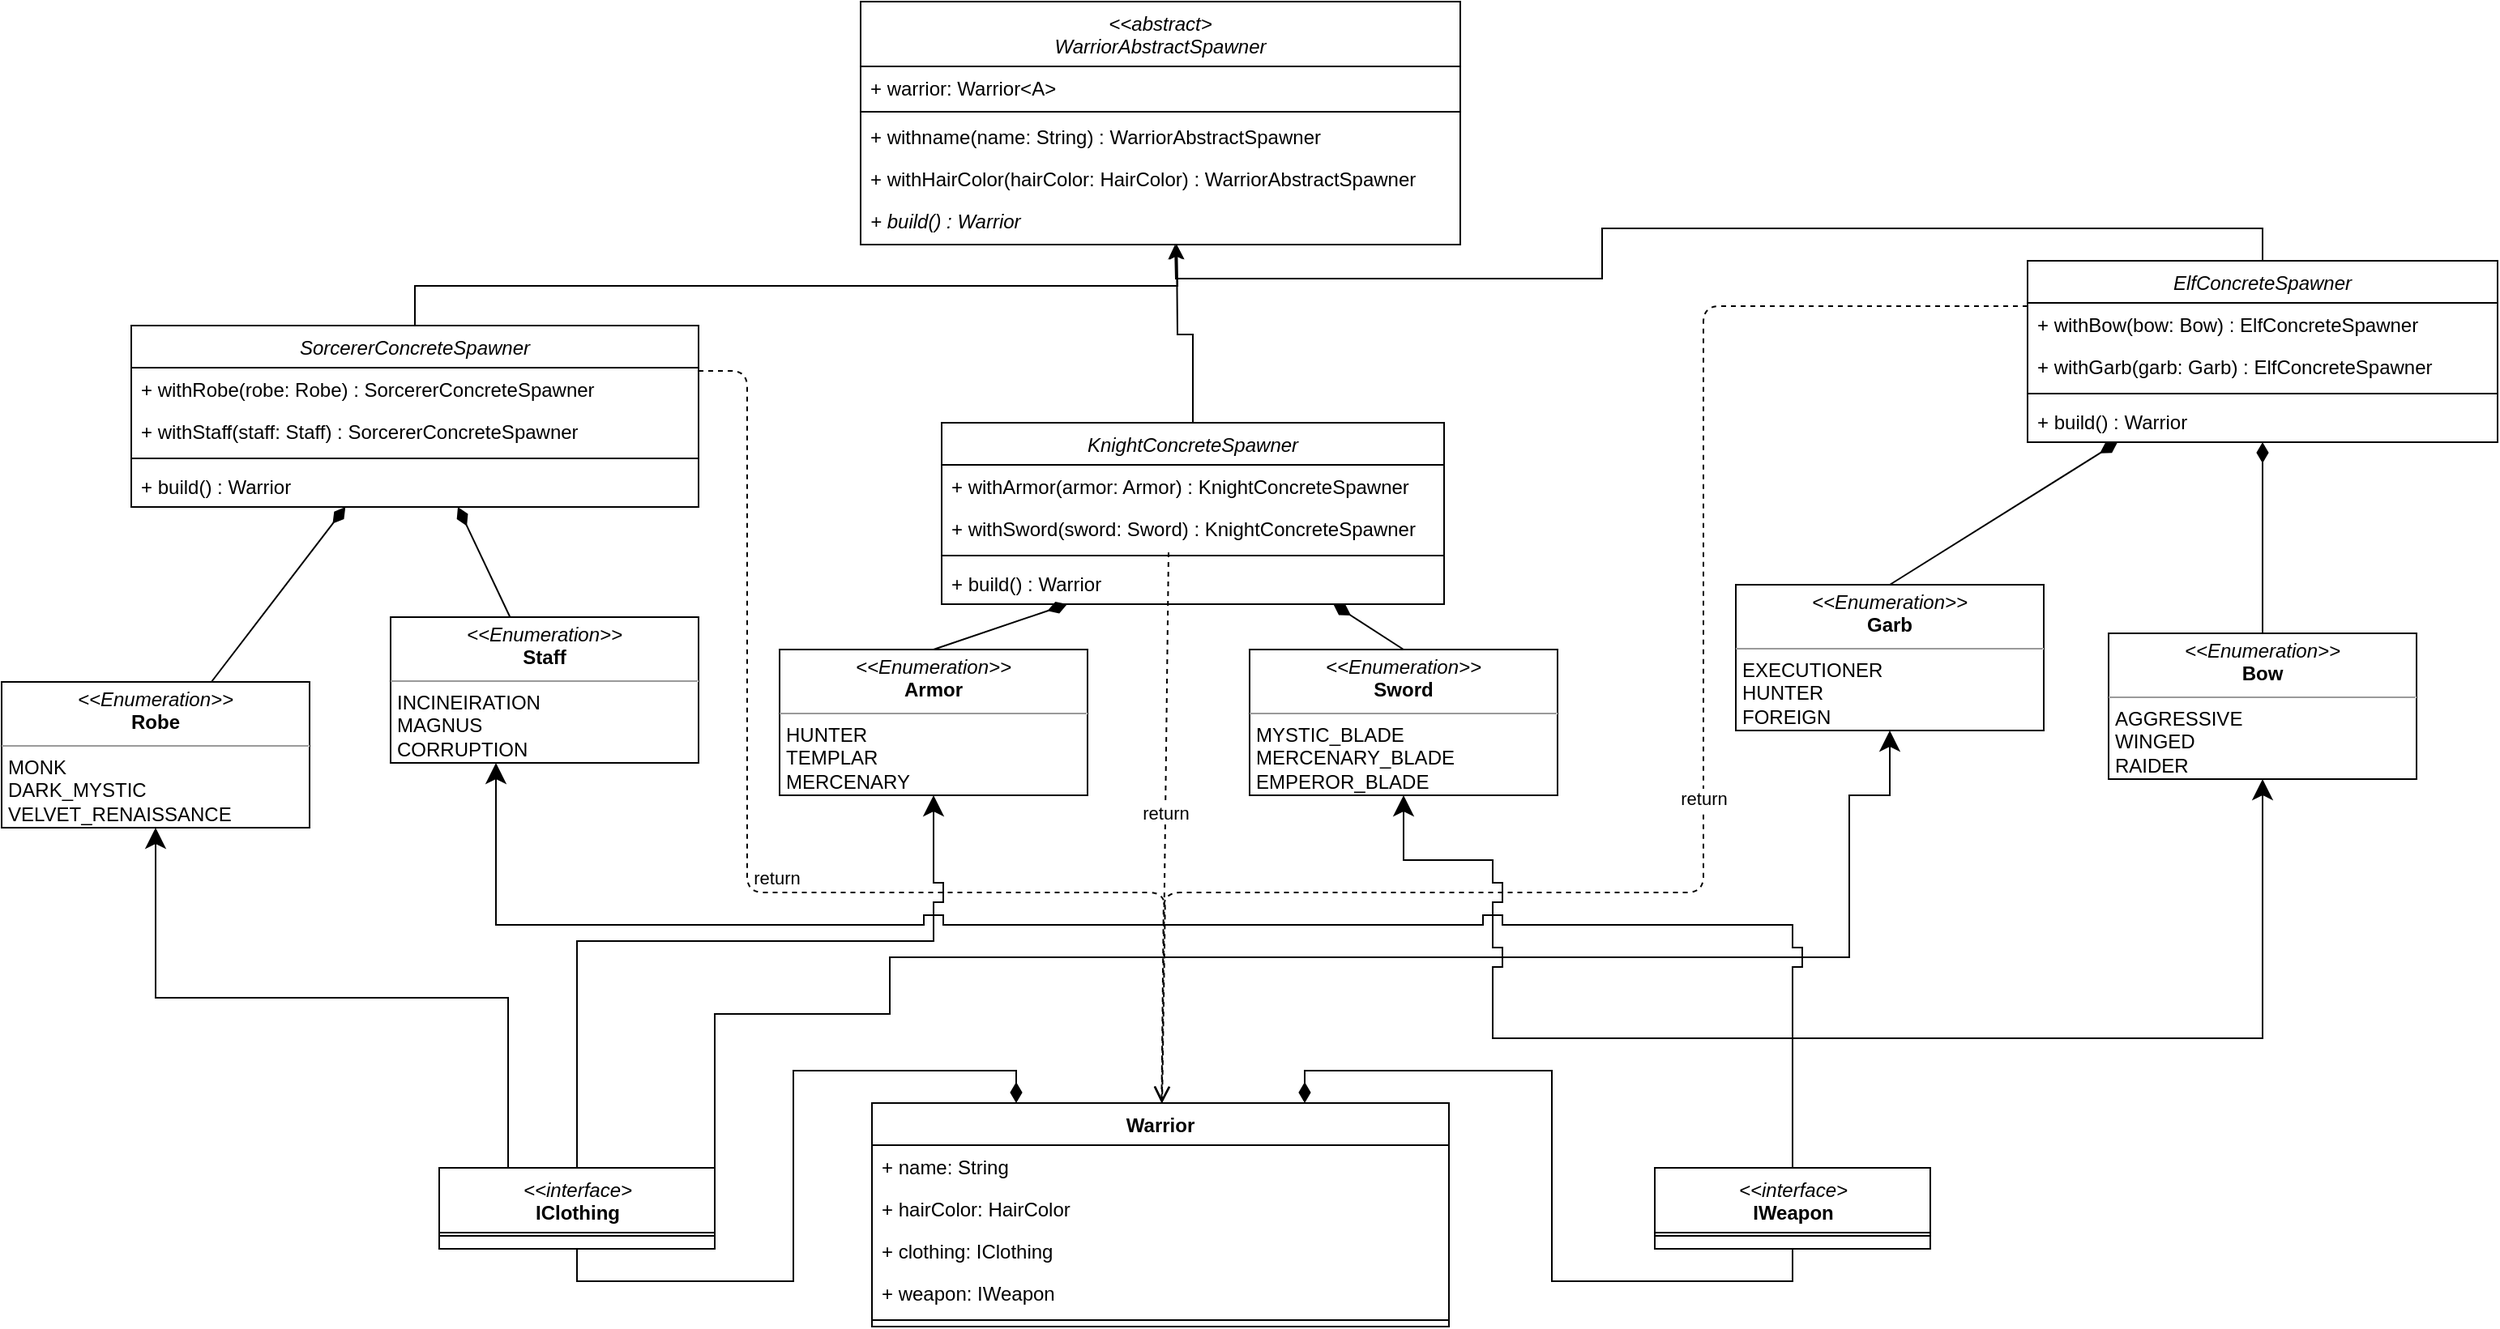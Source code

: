 <mxfile version="20.8.7" type="device"><diagram id="C5RBs43oDa-KdzZeNtuy" name="Page-1"><mxGraphModel dx="2327" dy="773" grid="1" gridSize="10" guides="1" tooltips="1" connect="1" arrows="1" fold="1" page="1" pageScale="1" pageWidth="827" pageHeight="1169" math="0" shadow="0"><root><mxCell id="WIyWlLk6GJQsqaUBKTNV-0"/><mxCell id="WIyWlLk6GJQsqaUBKTNV-1" parent="WIyWlLk6GJQsqaUBKTNV-0"/><mxCell id="s-EzewLasEeNYvOGmGzr-12" style="edgeStyle=orthogonalEdgeStyle;rounded=0;orthogonalLoop=1;jettySize=auto;html=1;exitX=0.5;exitY=0;exitDx=0;exitDy=0;endArrow=classic;endFill=1;endSize=10;entryX=0.5;entryY=1;entryDx=0;entryDy=0;" parent="WIyWlLk6GJQsqaUBKTNV-1" source="s-EzewLasEeNYvOGmGzr-3" target="VfX6Guu9pPReF8fiZ7QI-45" edge="1"><mxGeometry relative="1" as="geometry"><Array as="points"><mxPoint x="715" y="770"/><mxPoint x="1005" y="770"/></Array></mxGeometry></mxCell><mxCell id="VfX6Guu9pPReF8fiZ7QI-0" value="&lt;&lt;abstract&gt;&#10;WarriorAbstractSpawner" style="swimlane;fontStyle=2;align=center;verticalAlign=top;childLayout=stackLayout;horizontal=1;startSize=40;horizontalStack=0;resizeParent=1;resizeLast=0;collapsible=1;marginBottom=0;rounded=0;shadow=0;strokeWidth=1;" parent="WIyWlLk6GJQsqaUBKTNV-1" vertex="1"><mxGeometry x="140" y="130" width="370" height="150" as="geometry"><mxRectangle x="230" y="140" width="160" height="26" as="alternateBounds"/></mxGeometry></mxCell><mxCell id="VfX6Guu9pPReF8fiZ7QI-67" value="+ warrior: Warrior&lt;A&gt;" style="text;align=left;verticalAlign=top;spacingLeft=4;spacingRight=4;overflow=hidden;rotatable=0;points=[[0,0.5],[1,0.5]];portConstraint=eastwest;" parent="VfX6Guu9pPReF8fiZ7QI-0" vertex="1"><mxGeometry y="40" width="370" height="26" as="geometry"/></mxCell><mxCell id="VfX6Guu9pPReF8fiZ7QI-1" value="" style="line;html=1;strokeWidth=1;align=left;verticalAlign=middle;spacingTop=-1;spacingLeft=3;spacingRight=3;rotatable=0;labelPosition=right;points=[];portConstraint=eastwest;" parent="VfX6Guu9pPReF8fiZ7QI-0" vertex="1"><mxGeometry y="66" width="370" height="4" as="geometry"/></mxCell><mxCell id="VfX6Guu9pPReF8fiZ7QI-30" value="+ withname(name: String) : WarriorAbstractSpawner" style="text;align=left;verticalAlign=top;spacingLeft=4;spacingRight=4;overflow=hidden;rotatable=0;points=[[0,0.5],[1,0.5]];portConstraint=eastwest;" parent="VfX6Guu9pPReF8fiZ7QI-0" vertex="1"><mxGeometry y="70" width="370" height="26" as="geometry"/></mxCell><mxCell id="VfX6Guu9pPReF8fiZ7QI-2" value="+ withHairColor(hairColor: HairColor) : WarriorAbstractSpawner" style="text;align=left;verticalAlign=top;spacingLeft=4;spacingRight=4;overflow=hidden;rotatable=0;points=[[0,0.5],[1,0.5]];portConstraint=eastwest;" parent="VfX6Guu9pPReF8fiZ7QI-0" vertex="1"><mxGeometry y="96" width="370" height="26" as="geometry"/></mxCell><mxCell id="VfX6Guu9pPReF8fiZ7QI-66" value="+ build() : Warrior" style="text;align=left;verticalAlign=top;spacingLeft=4;spacingRight=4;overflow=hidden;rotatable=0;points=[[0,0.5],[1,0.5]];portConstraint=eastwest;fontStyle=2" parent="VfX6Guu9pPReF8fiZ7QI-0" vertex="1"><mxGeometry y="122" width="370" height="26" as="geometry"/></mxCell><mxCell id="VfX6Guu9pPReF8fiZ7QI-3" value="SorcererConcreteSpawner" style="swimlane;fontStyle=2;align=center;verticalAlign=top;childLayout=stackLayout;horizontal=1;startSize=26;horizontalStack=0;resizeParent=1;resizeLast=0;collapsible=1;marginBottom=0;rounded=0;shadow=0;strokeWidth=1;" parent="WIyWlLk6GJQsqaUBKTNV-1" vertex="1"><mxGeometry x="-310" y="330" width="350" height="112" as="geometry"><mxRectangle x="230" y="140" width="160" height="26" as="alternateBounds"/></mxGeometry></mxCell><mxCell id="VfX6Guu9pPReF8fiZ7QI-5" value="+ withRobe(robe: Robe) : SorcererConcreteSpawner" style="text;align=left;verticalAlign=top;spacingLeft=4;spacingRight=4;overflow=hidden;rotatable=0;points=[[0,0.5],[1,0.5]];portConstraint=eastwest;" parent="VfX6Guu9pPReF8fiZ7QI-3" vertex="1"><mxGeometry y="26" width="350" height="26" as="geometry"/></mxCell><mxCell id="VfX6Guu9pPReF8fiZ7QI-16" value="+ withStaff(staff: Staff) : SorcererConcreteSpawner" style="text;align=left;verticalAlign=top;spacingLeft=4;spacingRight=4;overflow=hidden;rotatable=0;points=[[0,0.5],[1,0.5]];portConstraint=eastwest;" parent="VfX6Guu9pPReF8fiZ7QI-3" vertex="1"><mxGeometry y="52" width="350" height="26" as="geometry"/></mxCell><mxCell id="VfX6Guu9pPReF8fiZ7QI-4" value="" style="line;html=1;strokeWidth=1;align=left;verticalAlign=middle;spacingTop=-1;spacingLeft=3;spacingRight=3;rotatable=0;labelPosition=right;points=[];portConstraint=eastwest;" parent="VfX6Guu9pPReF8fiZ7QI-3" vertex="1"><mxGeometry y="78" width="350" height="8" as="geometry"/></mxCell><mxCell id="Ug5r7afnLHkJACtkuGJq-2" value="+ build() : Warrior" style="text;align=left;verticalAlign=top;spacingLeft=4;spacingRight=4;overflow=hidden;rotatable=0;points=[[0,0.5],[1,0.5]];portConstraint=eastwest;" parent="VfX6Guu9pPReF8fiZ7QI-3" vertex="1"><mxGeometry y="86" width="350" height="26" as="geometry"/></mxCell><mxCell id="VfX6Guu9pPReF8fiZ7QI-49" style="edgeStyle=orthogonalEdgeStyle;rounded=0;orthogonalLoop=1;jettySize=auto;html=1;exitX=0.5;exitY=0;exitDx=0;exitDy=0;" parent="WIyWlLk6GJQsqaUBKTNV-1" source="VfX6Guu9pPReF8fiZ7QI-6" edge="1"><mxGeometry relative="1" as="geometry"><mxPoint x="335" y="280" as="targetPoint"/></mxGeometry></mxCell><mxCell id="VfX6Guu9pPReF8fiZ7QI-6" value="KnightConcreteSpawner" style="swimlane;fontStyle=2;align=center;verticalAlign=top;childLayout=stackLayout;horizontal=1;startSize=26;horizontalStack=0;resizeParent=1;resizeLast=0;collapsible=1;marginBottom=0;rounded=0;shadow=0;strokeWidth=1;" parent="WIyWlLk6GJQsqaUBKTNV-1" vertex="1"><mxGeometry x="190" y="390" width="310" height="112" as="geometry"><mxRectangle x="230" y="140" width="160" height="26" as="alternateBounds"/></mxGeometry></mxCell><mxCell id="VfX6Guu9pPReF8fiZ7QI-17" value="+ withArmor(armor: Armor) : KnightConcreteSpawner" style="text;align=left;verticalAlign=top;spacingLeft=4;spacingRight=4;overflow=hidden;rotatable=0;points=[[0,0.5],[1,0.5]];portConstraint=eastwest;" parent="VfX6Guu9pPReF8fiZ7QI-6" vertex="1"><mxGeometry y="26" width="310" height="26" as="geometry"/></mxCell><mxCell id="VfX6Guu9pPReF8fiZ7QI-18" value="+ withSword(sword: Sword) : KnightConcreteSpawner" style="text;align=left;verticalAlign=top;spacingLeft=4;spacingRight=4;overflow=hidden;rotatable=0;points=[[0,0.5],[1,0.5]];portConstraint=eastwest;" parent="VfX6Guu9pPReF8fiZ7QI-6" vertex="1"><mxGeometry y="52" width="310" height="26" as="geometry"/></mxCell><mxCell id="VfX6Guu9pPReF8fiZ7QI-7" value="" style="line;html=1;strokeWidth=1;align=left;verticalAlign=middle;spacingTop=-1;spacingLeft=3;spacingRight=3;rotatable=0;labelPosition=right;points=[];portConstraint=eastwest;" parent="VfX6Guu9pPReF8fiZ7QI-6" vertex="1"><mxGeometry y="78" width="310" height="8" as="geometry"/></mxCell><mxCell id="Ug5r7afnLHkJACtkuGJq-3" value="+ build() : Warrior" style="text;align=left;verticalAlign=top;spacingLeft=4;spacingRight=4;overflow=hidden;rotatable=0;points=[[0,0.5],[1,0.5]];portConstraint=eastwest;" parent="VfX6Guu9pPReF8fiZ7QI-6" vertex="1"><mxGeometry y="86" width="310" height="26" as="geometry"/></mxCell><mxCell id="VfX6Guu9pPReF8fiZ7QI-9" value="ElfConcreteSpawner" style="swimlane;fontStyle=2;align=center;verticalAlign=top;childLayout=stackLayout;horizontal=1;startSize=26;horizontalStack=0;resizeParent=1;resizeLast=0;collapsible=1;marginBottom=0;rounded=0;shadow=0;strokeWidth=1;" parent="WIyWlLk6GJQsqaUBKTNV-1" vertex="1"><mxGeometry x="860" y="290" width="290" height="112" as="geometry"><mxRectangle x="230" y="140" width="160" height="26" as="alternateBounds"/></mxGeometry></mxCell><mxCell id="VfX6Guu9pPReF8fiZ7QI-21" value="+ withBow(bow: Bow) : ElfConcreteSpawner" style="text;align=left;verticalAlign=top;spacingLeft=4;spacingRight=4;overflow=hidden;rotatable=0;points=[[0,0.5],[1,0.5]];portConstraint=eastwest;" parent="VfX6Guu9pPReF8fiZ7QI-9" vertex="1"><mxGeometry y="26" width="290" height="26" as="geometry"/></mxCell><mxCell id="VfX6Guu9pPReF8fiZ7QI-20" value="+ withGarb(garb: Garb) : ElfConcreteSpawner" style="text;align=left;verticalAlign=top;spacingLeft=4;spacingRight=4;overflow=hidden;rotatable=0;points=[[0,0.5],[1,0.5]];portConstraint=eastwest;" parent="VfX6Guu9pPReF8fiZ7QI-9" vertex="1"><mxGeometry y="52" width="290" height="26" as="geometry"/></mxCell><mxCell id="VfX6Guu9pPReF8fiZ7QI-10" value="" style="line;html=1;strokeWidth=1;align=left;verticalAlign=middle;spacingTop=-1;spacingLeft=3;spacingRight=3;rotatable=0;labelPosition=right;points=[];portConstraint=eastwest;" parent="VfX6Guu9pPReF8fiZ7QI-9" vertex="1"><mxGeometry y="78" width="290" height="8" as="geometry"/></mxCell><mxCell id="Ug5r7afnLHkJACtkuGJq-4" value="+ build() : Warrior" style="text;align=left;verticalAlign=top;spacingLeft=4;spacingRight=4;overflow=hidden;rotatable=0;points=[[0,0.5],[1,0.5]];portConstraint=eastwest;" parent="VfX6Guu9pPReF8fiZ7QI-9" vertex="1"><mxGeometry y="86" width="290" height="26" as="geometry"/></mxCell><mxCell id="VfX6Guu9pPReF8fiZ7QI-23" value="Warrior" style="swimlane;fontStyle=1;align=center;verticalAlign=top;childLayout=stackLayout;horizontal=1;startSize=26;horizontalStack=0;resizeParent=1;resizeParentMax=0;resizeLast=0;collapsible=1;marginBottom=0;" parent="WIyWlLk6GJQsqaUBKTNV-1" vertex="1"><mxGeometry x="147" y="810" width="356" height="138" as="geometry"/></mxCell><mxCell id="VfX6Guu9pPReF8fiZ7QI-27" value="+ name: String" style="text;strokeColor=none;fillColor=none;align=left;verticalAlign=top;spacingLeft=4;spacingRight=4;overflow=hidden;rotatable=0;points=[[0,0.5],[1,0.5]];portConstraint=eastwest;" parent="VfX6Guu9pPReF8fiZ7QI-23" vertex="1"><mxGeometry y="26" width="356" height="26" as="geometry"/></mxCell><mxCell id="VfX6Guu9pPReF8fiZ7QI-24" value="+ hairColor: HairColor" style="text;strokeColor=none;fillColor=none;align=left;verticalAlign=top;spacingLeft=4;spacingRight=4;overflow=hidden;rotatable=0;points=[[0,0.5],[1,0.5]];portConstraint=eastwest;" parent="VfX6Guu9pPReF8fiZ7QI-23" vertex="1"><mxGeometry y="52" width="356" height="26" as="geometry"/></mxCell><mxCell id="VfX6Guu9pPReF8fiZ7QI-29" value="+ clothing: IClothing" style="text;strokeColor=none;fillColor=none;align=left;verticalAlign=top;spacingLeft=4;spacingRight=4;overflow=hidden;rotatable=0;points=[[0,0.5],[1,0.5]];portConstraint=eastwest;" parent="VfX6Guu9pPReF8fiZ7QI-23" vertex="1"><mxGeometry y="78" width="356" height="26" as="geometry"/></mxCell><mxCell id="VfX6Guu9pPReF8fiZ7QI-28" value="+ weapon: IWeapon" style="text;strokeColor=none;fillColor=none;align=left;verticalAlign=top;spacingLeft=4;spacingRight=4;overflow=hidden;rotatable=0;points=[[0,0.5],[1,0.5]];portConstraint=eastwest;" parent="VfX6Guu9pPReF8fiZ7QI-23" vertex="1"><mxGeometry y="104" width="356" height="26" as="geometry"/></mxCell><mxCell id="VfX6Guu9pPReF8fiZ7QI-25" value="" style="line;strokeWidth=1;fillColor=none;align=left;verticalAlign=middle;spacingTop=-1;spacingLeft=3;spacingRight=3;rotatable=0;labelPosition=right;points=[];portConstraint=eastwest;" parent="VfX6Guu9pPReF8fiZ7QI-23" vertex="1"><mxGeometry y="130" width="356" height="8" as="geometry"/></mxCell><mxCell id="VfX6Guu9pPReF8fiZ7QI-40" value="&lt;p style=&quot;margin: 0px ; margin-top: 4px ; text-align: center&quot;&gt;&lt;i&gt;&amp;lt;&amp;lt;Enumeration&amp;gt;&amp;gt;&lt;/i&gt;&lt;br&gt;&lt;b&gt;Robe&lt;/b&gt;&lt;/p&gt;&lt;hr size=&quot;1&quot;&gt;&lt;p style=&quot;margin: 0px ; margin-left: 4px&quot;&gt;MONK&lt;br&gt;DARK_MYSTIC&lt;/p&gt;&lt;p style=&quot;margin: 0px ; margin-left: 4px&quot;&gt;VELVET_RENAISSANCE&lt;br&gt;&lt;br&gt;&lt;/p&gt;&lt;p style=&quot;margin: 0px ; margin-left: 4px&quot;&gt;&lt;br&gt;&lt;/p&gt;" style="verticalAlign=top;align=left;overflow=fill;fontSize=12;fontFamily=Helvetica;html=1;" parent="WIyWlLk6GJQsqaUBKTNV-1" vertex="1"><mxGeometry x="-390" y="550" width="190" height="90" as="geometry"/></mxCell><mxCell id="VfX6Guu9pPReF8fiZ7QI-41" value="&lt;p style=&quot;margin: 0px ; margin-top: 4px ; text-align: center&quot;&gt;&lt;i&gt;&amp;lt;&amp;lt;Enumeration&amp;gt;&amp;gt;&lt;/i&gt;&lt;br&gt;&lt;b&gt;Staff&lt;/b&gt;&lt;/p&gt;&lt;hr size=&quot;1&quot;&gt;&lt;p style=&quot;margin: 0px ; margin-left: 4px&quot;&gt;INCINEIRATION&lt;br&gt;MAGNUS&lt;/p&gt;&lt;p style=&quot;margin: 0px ; margin-left: 4px&quot;&gt;CORRUPTION&lt;br&gt;&lt;br&gt;&lt;/p&gt;&lt;p style=&quot;margin: 0px ; margin-left: 4px&quot;&gt;&lt;br&gt;&lt;/p&gt;" style="verticalAlign=top;align=left;overflow=fill;fontSize=12;fontFamily=Helvetica;html=1;" parent="WIyWlLk6GJQsqaUBKTNV-1" vertex="1"><mxGeometry x="-150" y="510" width="190" height="90" as="geometry"/></mxCell><mxCell id="VfX6Guu9pPReF8fiZ7QI-42" value="&lt;p style=&quot;margin: 0px ; margin-top: 4px ; text-align: center&quot;&gt;&lt;i&gt;&amp;lt;&amp;lt;Enumeration&amp;gt;&amp;gt;&lt;/i&gt;&lt;br&gt;&lt;b&gt;Armor&lt;/b&gt;&lt;/p&gt;&lt;hr size=&quot;1&quot;&gt;&lt;p style=&quot;margin: 0px ; margin-left: 4px&quot;&gt;HUNTER&lt;br&gt;TEMPLAR&lt;/p&gt;&lt;p style=&quot;margin: 0px ; margin-left: 4px&quot;&gt;MERCENARY&lt;br&gt;&lt;br&gt;&lt;/p&gt;&lt;p style=&quot;margin: 0px ; margin-left: 4px&quot;&gt;&lt;br&gt;&lt;/p&gt;" style="verticalAlign=top;align=left;overflow=fill;fontSize=12;fontFamily=Helvetica;html=1;" parent="WIyWlLk6GJQsqaUBKTNV-1" vertex="1"><mxGeometry x="90" y="530" width="190" height="90" as="geometry"/></mxCell><mxCell id="VfX6Guu9pPReF8fiZ7QI-43" value="&lt;p style=&quot;margin: 0px ; margin-top: 4px ; text-align: center&quot;&gt;&lt;i&gt;&amp;lt;&amp;lt;Enumeration&amp;gt;&amp;gt;&lt;/i&gt;&lt;br&gt;&lt;b&gt;Sword&lt;/b&gt;&lt;/p&gt;&lt;hr size=&quot;1&quot;&gt;&lt;p style=&quot;margin: 0px ; margin-left: 4px&quot;&gt;MYSTIC_BLADE&lt;br&gt;MERCENARY_BLADE&lt;/p&gt;&lt;p style=&quot;margin: 0px ; margin-left: 4px&quot;&gt;EMPEROR_BLADE&lt;br&gt;&lt;br&gt;&lt;/p&gt;&lt;p style=&quot;margin: 0px ; margin-left: 4px&quot;&gt;&lt;br&gt;&lt;/p&gt;" style="verticalAlign=top;align=left;overflow=fill;fontSize=12;fontFamily=Helvetica;html=1;" parent="WIyWlLk6GJQsqaUBKTNV-1" vertex="1"><mxGeometry x="380" y="530" width="190" height="90" as="geometry"/></mxCell><mxCell id="VfX6Guu9pPReF8fiZ7QI-44" value="&lt;p style=&quot;margin: 0px ; margin-top: 4px ; text-align: center&quot;&gt;&lt;i&gt;&amp;lt;&amp;lt;Enumeration&amp;gt;&amp;gt;&lt;/i&gt;&lt;br&gt;&lt;b&gt;Garb&lt;/b&gt;&lt;/p&gt;&lt;hr size=&quot;1&quot;&gt;&lt;p style=&quot;margin: 0px ; margin-left: 4px&quot;&gt;EXECUTIONER&lt;br&gt;HUNTER&lt;/p&gt;&lt;p style=&quot;margin: 0px ; margin-left: 4px&quot;&gt;FOREIGN&lt;br&gt;&lt;br&gt;&lt;/p&gt;&lt;p style=&quot;margin: 0px ; margin-left: 4px&quot;&gt;&lt;br&gt;&lt;/p&gt;" style="verticalAlign=top;align=left;overflow=fill;fontSize=12;fontFamily=Helvetica;html=1;" parent="WIyWlLk6GJQsqaUBKTNV-1" vertex="1"><mxGeometry x="680" y="490" width="190" height="90" as="geometry"/></mxCell><mxCell id="VfX6Guu9pPReF8fiZ7QI-45" value="&lt;p style=&quot;margin: 0px ; margin-top: 4px ; text-align: center&quot;&gt;&lt;i&gt;&amp;lt;&amp;lt;Enumeration&amp;gt;&amp;gt;&lt;/i&gt;&lt;br&gt;&lt;b&gt;Bow&lt;/b&gt;&lt;/p&gt;&lt;hr size=&quot;1&quot;&gt;&lt;p style=&quot;margin: 0px ; margin-left: 4px&quot;&gt;AGGRESSIVE&lt;br&gt;WINGED&lt;/p&gt;&lt;p style=&quot;margin: 0px ; margin-left: 4px&quot;&gt;RAIDER&lt;br&gt;&lt;br&gt;&lt;/p&gt;&lt;p style=&quot;margin: 0px ; margin-left: 4px&quot;&gt;&lt;br&gt;&lt;/p&gt;" style="verticalAlign=top;align=left;overflow=fill;fontSize=12;fontFamily=Helvetica;html=1;" parent="WIyWlLk6GJQsqaUBKTNV-1" vertex="1"><mxGeometry x="910" y="520" width="190" height="90" as="geometry"/></mxCell><mxCell id="VfX6Guu9pPReF8fiZ7QI-54" style="edgeStyle=orthogonalEdgeStyle;rounded=0;orthogonalLoop=1;jettySize=auto;html=1;exitX=0.5;exitY=0;exitDx=0;exitDy=0;" parent="WIyWlLk6GJQsqaUBKTNV-1" source="VfX6Guu9pPReF8fiZ7QI-3" edge="1"><mxGeometry relative="1" as="geometry"><mxPoint x="335" y="280" as="targetPoint"/><mxPoint y="310" as="sourcePoint"/></mxGeometry></mxCell><mxCell id="VfX6Guu9pPReF8fiZ7QI-55" style="edgeStyle=orthogonalEdgeStyle;rounded=0;orthogonalLoop=1;jettySize=auto;html=1;exitX=0.5;exitY=0;exitDx=0;exitDy=0;" parent="WIyWlLk6GJQsqaUBKTNV-1" source="VfX6Guu9pPReF8fiZ7QI-9" edge="1"><mxGeometry relative="1" as="geometry"><mxPoint x="334" y="280" as="targetPoint"/><mxPoint x="-25" y="400" as="sourcePoint"/></mxGeometry></mxCell><mxCell id="VfX6Guu9pPReF8fiZ7QI-56" value="" style="endArrow=diamondThin;endFill=1;endSize=10;html=1;exitX=0.5;exitY=0;exitDx=0;exitDy=0;entryX=0.25;entryY=1;entryDx=0;entryDy=0;" parent="WIyWlLk6GJQsqaUBKTNV-1" source="VfX6Guu9pPReF8fiZ7QI-42" target="VfX6Guu9pPReF8fiZ7QI-6" edge="1"><mxGeometry width="160" relative="1" as="geometry"><mxPoint x="170" y="550" as="sourcePoint"/><mxPoint x="240" y="500" as="targetPoint"/></mxGeometry></mxCell><mxCell id="VfX6Guu9pPReF8fiZ7QI-57" value="" style="endArrow=diamondThin;endFill=1;endSize=10;html=1;exitX=0.5;exitY=0;exitDx=0;exitDy=0;" parent="WIyWlLk6GJQsqaUBKTNV-1" source="VfX6Guu9pPReF8fiZ7QI-43" target="VfX6Guu9pPReF8fiZ7QI-6" edge="1"><mxGeometry width="160" relative="1" as="geometry"><mxPoint x="155" y="550" as="sourcePoint"/><mxPoint x="268.44" y="488.34" as="targetPoint"/><Array as="points"/></mxGeometry></mxCell><mxCell id="VfX6Guu9pPReF8fiZ7QI-58" value="" style="endArrow=diamondThin;endFill=1;endSize=10;html=1;" parent="WIyWlLk6GJQsqaUBKTNV-1" source="VfX6Guu9pPReF8fiZ7QI-41" target="VfX6Guu9pPReF8fiZ7QI-3" edge="1"><mxGeometry width="160" relative="1" as="geometry"><mxPoint x="165" y="560" as="sourcePoint"/><mxPoint x="-120" y="530" as="targetPoint"/></mxGeometry></mxCell><mxCell id="VfX6Guu9pPReF8fiZ7QI-59" value="" style="endArrow=diamondThin;endFill=1;endSize=10;html=1;" parent="WIyWlLk6GJQsqaUBKTNV-1" source="VfX6Guu9pPReF8fiZ7QI-40" target="VfX6Guu9pPReF8fiZ7QI-3" edge="1"><mxGeometry width="160" relative="1" as="geometry"><mxPoint x="175" y="570" as="sourcePoint"/><mxPoint x="288.44" y="508.34" as="targetPoint"/></mxGeometry></mxCell><mxCell id="VfX6Guu9pPReF8fiZ7QI-60" value="" style="endArrow=diamondThin;endFill=1;endSize=10;html=1;exitX=0.5;exitY=0;exitDx=0;exitDy=0;" parent="WIyWlLk6GJQsqaUBKTNV-1" source="VfX6Guu9pPReF8fiZ7QI-44" target="VfX6Guu9pPReF8fiZ7QI-9" edge="1"><mxGeometry width="160" relative="1" as="geometry"><mxPoint x="185" y="580" as="sourcePoint"/><mxPoint x="740" y="480" as="targetPoint"/></mxGeometry></mxCell><mxCell id="VfX6Guu9pPReF8fiZ7QI-61" value="" style="endArrow=diamondThin;endFill=1;endSize=10;html=1;" parent="WIyWlLk6GJQsqaUBKTNV-1" source="VfX6Guu9pPReF8fiZ7QI-45" target="VfX6Guu9pPReF8fiZ7QI-9" edge="1"><mxGeometry width="160" relative="1" as="geometry"><mxPoint x="195" y="590" as="sourcePoint"/><mxPoint x="810" y="410" as="targetPoint"/></mxGeometry></mxCell><mxCell id="VfX6Guu9pPReF8fiZ7QI-63" value="return" style="html=1;verticalAlign=bottom;endArrow=open;dashed=1;endSize=8;exitX=1;exitY=0.25;exitDx=0;exitDy=0;" parent="WIyWlLk6GJQsqaUBKTNV-1" source="VfX6Guu9pPReF8fiZ7QI-3" target="VfX6Guu9pPReF8fiZ7QI-23" edge="1"><mxGeometry relative="1" as="geometry"><mxPoint x="260" y="660" as="sourcePoint"/><mxPoint x="180" y="660" as="targetPoint"/><Array as="points"><mxPoint x="70" y="358"/><mxPoint x="70" y="510"/><mxPoint x="70" y="680"/><mxPoint x="150" y="680"/><mxPoint x="328" y="680"/></Array></mxGeometry></mxCell><mxCell id="VfX6Guu9pPReF8fiZ7QI-64" value="return" style="html=1;verticalAlign=bottom;endArrow=open;dashed=1;endSize=8;" parent="WIyWlLk6GJQsqaUBKTNV-1" target="VfX6Guu9pPReF8fiZ7QI-23" edge="1"><mxGeometry relative="1" as="geometry"><mxPoint x="330" y="470" as="sourcePoint"/><mxPoint x="334" y="710" as="targetPoint"/></mxGeometry></mxCell><mxCell id="VfX6Guu9pPReF8fiZ7QI-65" value="return" style="html=1;verticalAlign=bottom;endArrow=open;dashed=1;endSize=8;exitX=0;exitY=0.25;exitDx=0;exitDy=0;" parent="WIyWlLk6GJQsqaUBKTNV-1" source="VfX6Guu9pPReF8fiZ7QI-9" target="VfX6Guu9pPReF8fiZ7QI-23" edge="1"><mxGeometry relative="1" as="geometry"><mxPoint x="-25" y="490" as="sourcePoint"/><mxPoint x="330" y="710" as="targetPoint"/><Array as="points"><mxPoint x="660" y="318"/><mxPoint x="660" y="680"/><mxPoint x="327" y="680"/></Array></mxGeometry></mxCell><mxCell id="s-EzewLasEeNYvOGmGzr-5" style="edgeStyle=orthogonalEdgeStyle;rounded=0;orthogonalLoop=1;jettySize=auto;html=1;exitX=0.5;exitY=1;exitDx=0;exitDy=0;entryX=0.25;entryY=0;entryDx=0;entryDy=0;endArrow=diamondThin;endFill=1;endSize=10;" parent="WIyWlLk6GJQsqaUBKTNV-1" source="s-EzewLasEeNYvOGmGzr-0" target="VfX6Guu9pPReF8fiZ7QI-23" edge="1"><mxGeometry relative="1" as="geometry"/></mxCell><mxCell id="s-EzewLasEeNYvOGmGzr-9" style="edgeStyle=orthogonalEdgeStyle;rounded=0;orthogonalLoop=1;jettySize=auto;html=1;entryX=0.5;entryY=1;entryDx=0;entryDy=0;endArrow=classic;endFill=1;endSize=10;jumpStyle=sharp;jumpSize=12;exitX=0.5;exitY=0;exitDx=0;exitDy=0;" parent="WIyWlLk6GJQsqaUBKTNV-1" source="s-EzewLasEeNYvOGmGzr-0" target="VfX6Guu9pPReF8fiZ7QI-42" edge="1"><mxGeometry relative="1" as="geometry"><Array as="points"><mxPoint x="-35" y="710"/><mxPoint x="185" y="710"/></Array></mxGeometry></mxCell><mxCell id="s-EzewLasEeNYvOGmGzr-10" style="edgeStyle=orthogonalEdgeStyle;rounded=0;orthogonalLoop=1;jettySize=auto;html=1;exitX=0.25;exitY=0;exitDx=0;exitDy=0;entryX=0.5;entryY=1;entryDx=0;entryDy=0;endArrow=classic;endFill=1;endSize=10;" parent="WIyWlLk6GJQsqaUBKTNV-1" source="s-EzewLasEeNYvOGmGzr-0" target="VfX6Guu9pPReF8fiZ7QI-40" edge="1"><mxGeometry relative="1" as="geometry"/></mxCell><mxCell id="s-EzewLasEeNYvOGmGzr-13" style="edgeStyle=orthogonalEdgeStyle;rounded=0;orthogonalLoop=1;jettySize=auto;html=1;endArrow=classic;endFill=1;endSize=10;entryX=0.5;entryY=1;entryDx=0;entryDy=0;exitX=1;exitY=0.5;exitDx=0;exitDy=0;jumpStyle=sharp;jumpSize=12;" parent="WIyWlLk6GJQsqaUBKTNV-1" source="s-EzewLasEeNYvOGmGzr-0" target="VfX6Guu9pPReF8fiZ7QI-44" edge="1"><mxGeometry relative="1" as="geometry"><Array as="points"><mxPoint x="158" y="755"/><mxPoint x="158" y="720"/><mxPoint x="750" y="720"/><mxPoint x="750" y="620"/><mxPoint x="775" y="620"/></Array></mxGeometry></mxCell><mxCell id="s-EzewLasEeNYvOGmGzr-0" value="&amp;lt;&amp;lt;interface&amp;gt;&lt;br&gt;&lt;b style=&quot;font-style: normal&quot;&gt;IClothing&lt;/b&gt;" style="swimlane;fontStyle=2;align=center;verticalAlign=top;childLayout=stackLayout;horizontal=1;startSize=40;horizontalStack=0;resizeParent=1;resizeLast=0;collapsible=1;marginBottom=0;rounded=0;shadow=0;strokeWidth=1;html=1;" parent="WIyWlLk6GJQsqaUBKTNV-1" vertex="1"><mxGeometry x="-120" y="850" width="170" height="50" as="geometry"><mxRectangle x="230" y="140" width="160" height="26" as="alternateBounds"/></mxGeometry></mxCell><mxCell id="s-EzewLasEeNYvOGmGzr-1" value="" style="line;html=1;strokeWidth=1;align=left;verticalAlign=middle;spacingTop=-1;spacingLeft=3;spacingRight=3;rotatable=0;labelPosition=right;points=[];portConstraint=eastwest;" parent="s-EzewLasEeNYvOGmGzr-0" vertex="1"><mxGeometry y="40" width="170" height="4" as="geometry"/></mxCell><mxCell id="s-EzewLasEeNYvOGmGzr-6" style="edgeStyle=orthogonalEdgeStyle;rounded=0;orthogonalLoop=1;jettySize=auto;html=1;exitX=0.5;exitY=1;exitDx=0;exitDy=0;entryX=0.75;entryY=0;entryDx=0;entryDy=0;endArrow=diamondThin;endFill=1;endSize=10;" parent="WIyWlLk6GJQsqaUBKTNV-1" source="s-EzewLasEeNYvOGmGzr-3" target="VfX6Guu9pPReF8fiZ7QI-23" edge="1"><mxGeometry relative="1" as="geometry"/></mxCell><mxCell id="s-EzewLasEeNYvOGmGzr-11" style="edgeStyle=orthogonalEdgeStyle;rounded=0;orthogonalLoop=1;jettySize=auto;html=1;exitX=0.5;exitY=0;exitDx=0;exitDy=0;endArrow=classic;endFill=1;endSize=10;jumpStyle=sharp;jumpSize=12;" parent="WIyWlLk6GJQsqaUBKTNV-1" source="s-EzewLasEeNYvOGmGzr-3" target="VfX6Guu9pPReF8fiZ7QI-43" edge="1"><mxGeometry relative="1" as="geometry"><Array as="points"><mxPoint x="715" y="770"/><mxPoint x="530" y="770"/><mxPoint x="530" y="660"/><mxPoint x="475" y="660"/></Array></mxGeometry></mxCell><mxCell id="s-EzewLasEeNYvOGmGzr-14" style="edgeStyle=orthogonalEdgeStyle;rounded=0;orthogonalLoop=1;jettySize=auto;html=1;exitX=0.5;exitY=0;exitDx=0;exitDy=0;endArrow=classic;endFill=1;endSize=10;jumpStyle=sharp;jumpSize=12;" parent="WIyWlLk6GJQsqaUBKTNV-1" source="s-EzewLasEeNYvOGmGzr-3" target="VfX6Guu9pPReF8fiZ7QI-41" edge="1"><mxGeometry relative="1" as="geometry"><Array as="points"><mxPoint x="715" y="700"/><mxPoint x="-85" y="700"/></Array></mxGeometry></mxCell><mxCell id="s-EzewLasEeNYvOGmGzr-3" value="&amp;lt;&amp;lt;interface&amp;gt;&lt;br&gt;&lt;b style=&quot;font-style: normal&quot;&gt;IWeapon&lt;/b&gt;" style="swimlane;fontStyle=2;align=center;verticalAlign=top;childLayout=stackLayout;horizontal=1;startSize=40;horizontalStack=0;resizeParent=1;resizeLast=0;collapsible=1;marginBottom=0;rounded=0;shadow=0;strokeWidth=1;html=1;" parent="WIyWlLk6GJQsqaUBKTNV-1" vertex="1"><mxGeometry x="630" y="850" width="170" height="50" as="geometry"><mxRectangle x="230" y="140" width="160" height="26" as="alternateBounds"/></mxGeometry></mxCell><mxCell id="s-EzewLasEeNYvOGmGzr-4" value="" style="line;html=1;strokeWidth=1;align=left;verticalAlign=middle;spacingTop=-1;spacingLeft=3;spacingRight=3;rotatable=0;labelPosition=right;points=[];portConstraint=eastwest;" parent="s-EzewLasEeNYvOGmGzr-3" vertex="1"><mxGeometry y="40" width="170" height="4" as="geometry"/></mxCell></root></mxGraphModel></diagram></mxfile>
